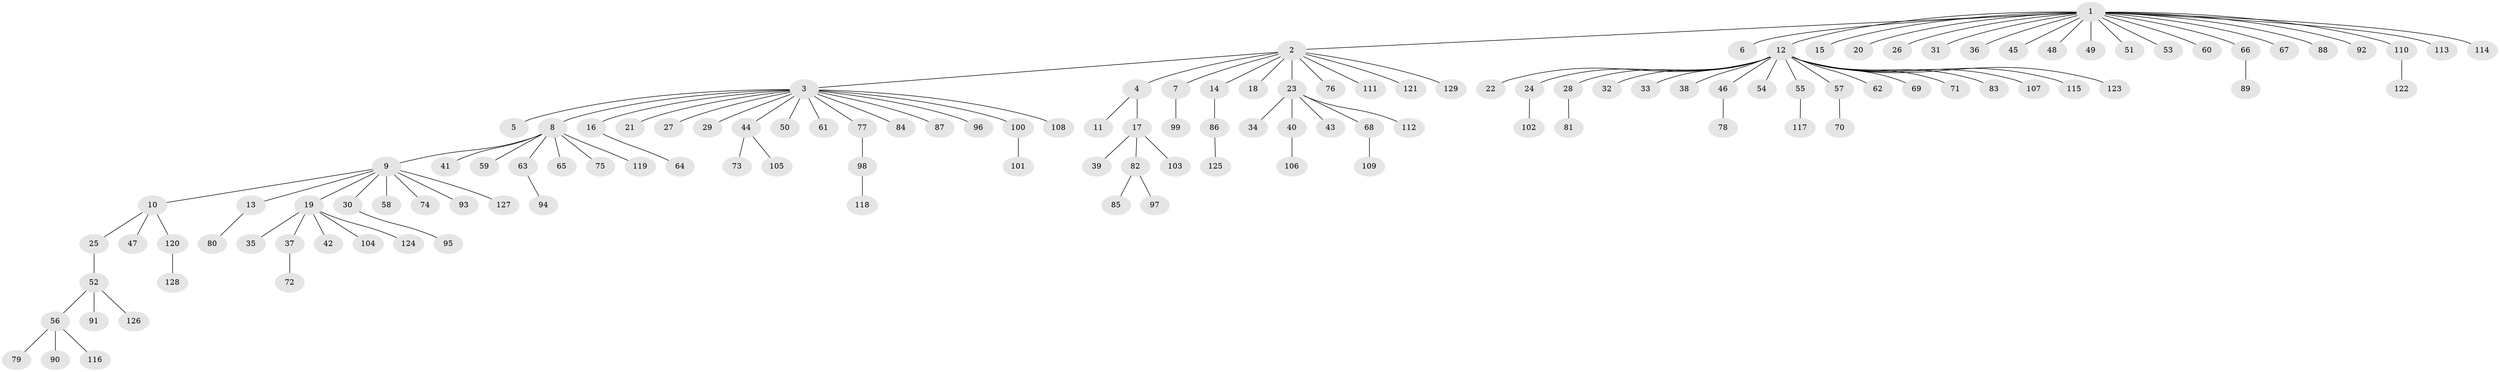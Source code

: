 // coarse degree distribution, {30: 0.011111111111111112, 16: 0.011111111111111112, 3: 0.022222222222222223, 1: 0.7888888888888889, 2: 0.1111111111111111, 8: 0.011111111111111112, 11: 0.011111111111111112, 5: 0.022222222222222223, 6: 0.011111111111111112}
// Generated by graph-tools (version 1.1) at 2025/18/03/04/25 18:18:27]
// undirected, 129 vertices, 128 edges
graph export_dot {
graph [start="1"]
  node [color=gray90,style=filled];
  1;
  2;
  3;
  4;
  5;
  6;
  7;
  8;
  9;
  10;
  11;
  12;
  13;
  14;
  15;
  16;
  17;
  18;
  19;
  20;
  21;
  22;
  23;
  24;
  25;
  26;
  27;
  28;
  29;
  30;
  31;
  32;
  33;
  34;
  35;
  36;
  37;
  38;
  39;
  40;
  41;
  42;
  43;
  44;
  45;
  46;
  47;
  48;
  49;
  50;
  51;
  52;
  53;
  54;
  55;
  56;
  57;
  58;
  59;
  60;
  61;
  62;
  63;
  64;
  65;
  66;
  67;
  68;
  69;
  70;
  71;
  72;
  73;
  74;
  75;
  76;
  77;
  78;
  79;
  80;
  81;
  82;
  83;
  84;
  85;
  86;
  87;
  88;
  89;
  90;
  91;
  92;
  93;
  94;
  95;
  96;
  97;
  98;
  99;
  100;
  101;
  102;
  103;
  104;
  105;
  106;
  107;
  108;
  109;
  110;
  111;
  112;
  113;
  114;
  115;
  116;
  117;
  118;
  119;
  120;
  121;
  122;
  123;
  124;
  125;
  126;
  127;
  128;
  129;
  1 -- 2;
  1 -- 6;
  1 -- 12;
  1 -- 15;
  1 -- 20;
  1 -- 26;
  1 -- 31;
  1 -- 36;
  1 -- 45;
  1 -- 48;
  1 -- 49;
  1 -- 51;
  1 -- 53;
  1 -- 60;
  1 -- 66;
  1 -- 67;
  1 -- 88;
  1 -- 92;
  1 -- 110;
  1 -- 113;
  1 -- 114;
  2 -- 3;
  2 -- 4;
  2 -- 7;
  2 -- 14;
  2 -- 18;
  2 -- 23;
  2 -- 76;
  2 -- 111;
  2 -- 121;
  2 -- 129;
  3 -- 5;
  3 -- 8;
  3 -- 16;
  3 -- 21;
  3 -- 27;
  3 -- 29;
  3 -- 44;
  3 -- 50;
  3 -- 61;
  3 -- 77;
  3 -- 84;
  3 -- 87;
  3 -- 96;
  3 -- 100;
  3 -- 108;
  4 -- 11;
  4 -- 17;
  7 -- 99;
  8 -- 9;
  8 -- 41;
  8 -- 59;
  8 -- 63;
  8 -- 65;
  8 -- 75;
  8 -- 119;
  9 -- 10;
  9 -- 13;
  9 -- 19;
  9 -- 30;
  9 -- 58;
  9 -- 74;
  9 -- 93;
  9 -- 127;
  10 -- 25;
  10 -- 47;
  10 -- 120;
  12 -- 22;
  12 -- 24;
  12 -- 28;
  12 -- 32;
  12 -- 33;
  12 -- 38;
  12 -- 46;
  12 -- 54;
  12 -- 55;
  12 -- 57;
  12 -- 62;
  12 -- 69;
  12 -- 71;
  12 -- 83;
  12 -- 107;
  12 -- 115;
  12 -- 123;
  13 -- 80;
  14 -- 86;
  16 -- 64;
  17 -- 39;
  17 -- 82;
  17 -- 103;
  19 -- 35;
  19 -- 37;
  19 -- 42;
  19 -- 104;
  19 -- 124;
  23 -- 34;
  23 -- 40;
  23 -- 43;
  23 -- 68;
  23 -- 112;
  24 -- 102;
  25 -- 52;
  28 -- 81;
  30 -- 95;
  37 -- 72;
  40 -- 106;
  44 -- 73;
  44 -- 105;
  46 -- 78;
  52 -- 56;
  52 -- 91;
  52 -- 126;
  55 -- 117;
  56 -- 79;
  56 -- 90;
  56 -- 116;
  57 -- 70;
  63 -- 94;
  66 -- 89;
  68 -- 109;
  77 -- 98;
  82 -- 85;
  82 -- 97;
  86 -- 125;
  98 -- 118;
  100 -- 101;
  110 -- 122;
  120 -- 128;
}
